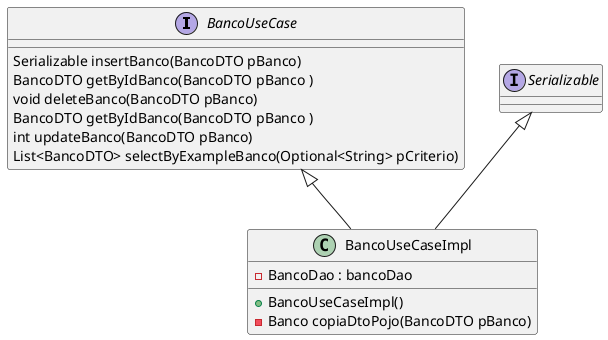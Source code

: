 @startuml

BancoUseCase <|-- BancoUseCaseImpl
Serializable <|-- BancoUseCaseImpl

class BancoUseCaseImpl {

-BancoDao : bancoDao

+BancoUseCaseImpl()
-Banco copiaDtoPojo(BancoDTO pBanco)

}


interface BancoUseCase{

Serializable insertBanco(BancoDTO pBanco) 
BancoDTO getByIdBanco(BancoDTO pBanco )
void deleteBanco(BancoDTO pBanco)
BancoDTO getByIdBanco(BancoDTO pBanco ) 
int updateBanco(BancoDTO pBanco)
List<BancoDTO> selectByExampleBanco(Optional<String> pCriterio)

}

interface Serializable{


}


@enduml
